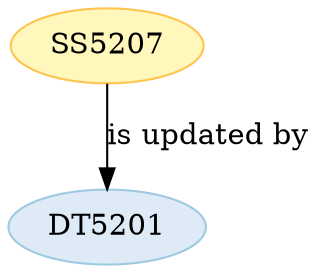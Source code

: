 strict digraph {


	"SS5207" [ color="2", colorscheme="ylorbr3", fillcolor="1", style="filled",  weight=0 ];

	"SS5207" -> "DT5201" [ label="is updated by", labeltooltip="DT5201 - is updated by - SS5207",  weight=0 ];

	"DT5201" [ color="2", colorscheme="blues3", fillcolor="1", style="filled",  weight=0 ];

}
